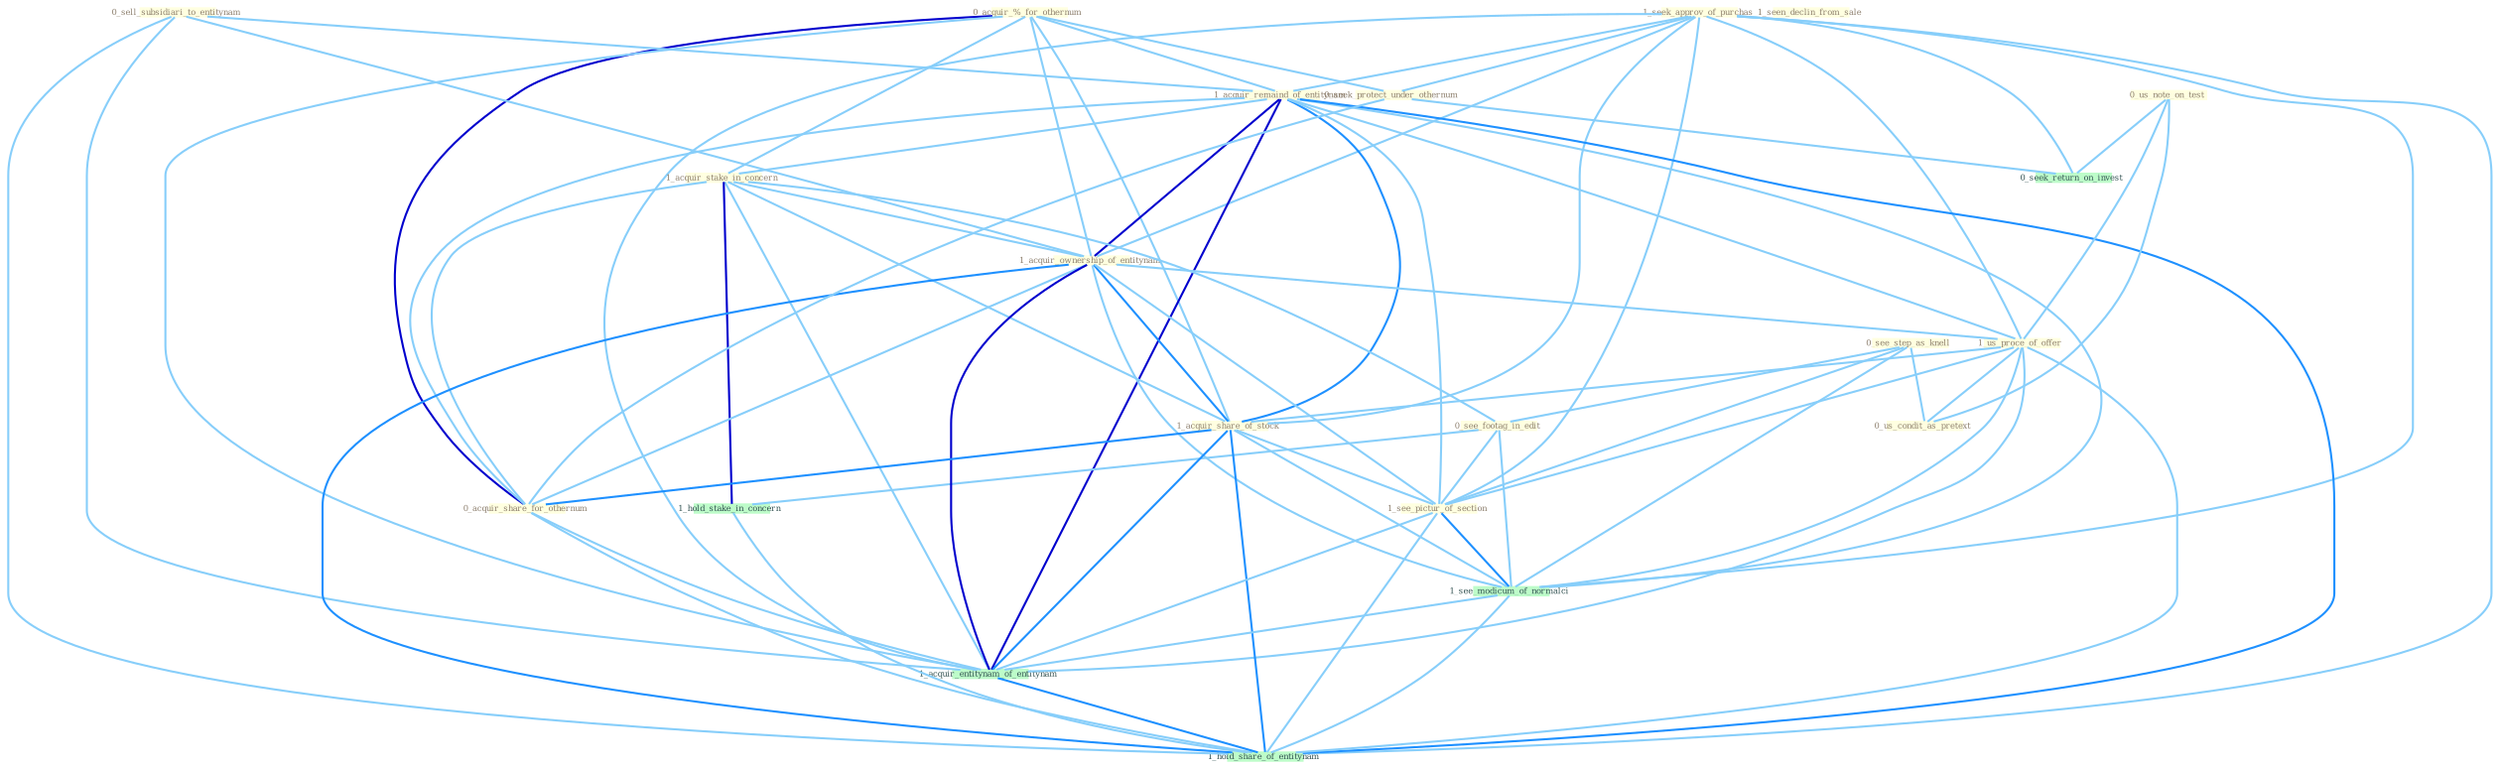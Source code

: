 Graph G{ 
    node
    [shape=polygon,style=filled,width=.5,height=.06,color="#BDFCC9",fixedsize=true,fontsize=4,
    fontcolor="#2f4f4f"];
    {node
    [color="#ffffe0", fontcolor="#8b7d6b"] "1_seek_approv_of_purchas " "0_acquir_%_for_othernum " "0_sell_subsidiari_to_entitynam " "1_acquir_remaind_of_entitynam " "1_acquir_stake_in_concern " "0_us_note_on_test " "0_see_step_as_knell " "0_see_footag_in_edit " "1_acquir_ownership_of_entitynam " "0_seek_protect_under_othernum " "1_us_proce_of_offer " "1_seen_declin_from_sale " "1_acquir_share_of_stock " "0_us_condit_as_pretext " "1_see_pictur_of_section " "0_acquir_share_for_othernum "}
{node [color="#fff0f5", fontcolor="#b22222"]}
edge [color="#B0E2FF"];

	"1_seek_approv_of_purchas " -- "1_acquir_remaind_of_entitynam " [w="1", color="#87cefa" ];
	"1_seek_approv_of_purchas " -- "1_acquir_ownership_of_entitynam " [w="1", color="#87cefa" ];
	"1_seek_approv_of_purchas " -- "0_seek_protect_under_othernum " [w="1", color="#87cefa" ];
	"1_seek_approv_of_purchas " -- "1_us_proce_of_offer " [w="1", color="#87cefa" ];
	"1_seek_approv_of_purchas " -- "1_acquir_share_of_stock " [w="1", color="#87cefa" ];
	"1_seek_approv_of_purchas " -- "1_see_pictur_of_section " [w="1", color="#87cefa" ];
	"1_seek_approv_of_purchas " -- "0_seek_return_on_invest " [w="1", color="#87cefa" ];
	"1_seek_approv_of_purchas " -- "1_see_modicum_of_normalci " [w="1", color="#87cefa" ];
	"1_seek_approv_of_purchas " -- "1_acquir_entitynam_of_entitynam " [w="1", color="#87cefa" ];
	"1_seek_approv_of_purchas " -- "1_hold_share_of_entitynam " [w="1", color="#87cefa" ];
	"0_acquir_%_for_othernum " -- "1_acquir_remaind_of_entitynam " [w="1", color="#87cefa" ];
	"0_acquir_%_for_othernum " -- "1_acquir_stake_in_concern " [w="1", color="#87cefa" ];
	"0_acquir_%_for_othernum " -- "1_acquir_ownership_of_entitynam " [w="1", color="#87cefa" ];
	"0_acquir_%_for_othernum " -- "0_seek_protect_under_othernum " [w="1", color="#87cefa" ];
	"0_acquir_%_for_othernum " -- "1_acquir_share_of_stock " [w="1", color="#87cefa" ];
	"0_acquir_%_for_othernum " -- "0_acquir_share_for_othernum " [w="3", color="#0000cd" , len=0.6];
	"0_acquir_%_for_othernum " -- "1_acquir_entitynam_of_entitynam " [w="1", color="#87cefa" ];
	"0_sell_subsidiari_to_entitynam " -- "1_acquir_remaind_of_entitynam " [w="1", color="#87cefa" ];
	"0_sell_subsidiari_to_entitynam " -- "1_acquir_ownership_of_entitynam " [w="1", color="#87cefa" ];
	"0_sell_subsidiari_to_entitynam " -- "1_acquir_entitynam_of_entitynam " [w="1", color="#87cefa" ];
	"0_sell_subsidiari_to_entitynam " -- "1_hold_share_of_entitynam " [w="1", color="#87cefa" ];
	"1_acquir_remaind_of_entitynam " -- "1_acquir_stake_in_concern " [w="1", color="#87cefa" ];
	"1_acquir_remaind_of_entitynam " -- "1_acquir_ownership_of_entitynam " [w="3", color="#0000cd" , len=0.6];
	"1_acquir_remaind_of_entitynam " -- "1_us_proce_of_offer " [w="1", color="#87cefa" ];
	"1_acquir_remaind_of_entitynam " -- "1_acquir_share_of_stock " [w="2", color="#1e90ff" , len=0.8];
	"1_acquir_remaind_of_entitynam " -- "1_see_pictur_of_section " [w="1", color="#87cefa" ];
	"1_acquir_remaind_of_entitynam " -- "0_acquir_share_for_othernum " [w="1", color="#87cefa" ];
	"1_acquir_remaind_of_entitynam " -- "1_see_modicum_of_normalci " [w="1", color="#87cefa" ];
	"1_acquir_remaind_of_entitynam " -- "1_acquir_entitynam_of_entitynam " [w="3", color="#0000cd" , len=0.6];
	"1_acquir_remaind_of_entitynam " -- "1_hold_share_of_entitynam " [w="2", color="#1e90ff" , len=0.8];
	"1_acquir_stake_in_concern " -- "0_see_footag_in_edit " [w="1", color="#87cefa" ];
	"1_acquir_stake_in_concern " -- "1_acquir_ownership_of_entitynam " [w="1", color="#87cefa" ];
	"1_acquir_stake_in_concern " -- "1_acquir_share_of_stock " [w="1", color="#87cefa" ];
	"1_acquir_stake_in_concern " -- "0_acquir_share_for_othernum " [w="1", color="#87cefa" ];
	"1_acquir_stake_in_concern " -- "1_hold_stake_in_concern " [w="3", color="#0000cd" , len=0.6];
	"1_acquir_stake_in_concern " -- "1_acquir_entitynam_of_entitynam " [w="1", color="#87cefa" ];
	"0_us_note_on_test " -- "1_us_proce_of_offer " [w="1", color="#87cefa" ];
	"0_us_note_on_test " -- "0_us_condit_as_pretext " [w="1", color="#87cefa" ];
	"0_us_note_on_test " -- "0_seek_return_on_invest " [w="1", color="#87cefa" ];
	"0_see_step_as_knell " -- "0_see_footag_in_edit " [w="1", color="#87cefa" ];
	"0_see_step_as_knell " -- "0_us_condit_as_pretext " [w="1", color="#87cefa" ];
	"0_see_step_as_knell " -- "1_see_pictur_of_section " [w="1", color="#87cefa" ];
	"0_see_step_as_knell " -- "1_see_modicum_of_normalci " [w="1", color="#87cefa" ];
	"0_see_footag_in_edit " -- "1_see_pictur_of_section " [w="1", color="#87cefa" ];
	"0_see_footag_in_edit " -- "1_hold_stake_in_concern " [w="1", color="#87cefa" ];
	"0_see_footag_in_edit " -- "1_see_modicum_of_normalci " [w="1", color="#87cefa" ];
	"1_acquir_ownership_of_entitynam " -- "1_us_proce_of_offer " [w="1", color="#87cefa" ];
	"1_acquir_ownership_of_entitynam " -- "1_acquir_share_of_stock " [w="2", color="#1e90ff" , len=0.8];
	"1_acquir_ownership_of_entitynam " -- "1_see_pictur_of_section " [w="1", color="#87cefa" ];
	"1_acquir_ownership_of_entitynam " -- "0_acquir_share_for_othernum " [w="1", color="#87cefa" ];
	"1_acquir_ownership_of_entitynam " -- "1_see_modicum_of_normalci " [w="1", color="#87cefa" ];
	"1_acquir_ownership_of_entitynam " -- "1_acquir_entitynam_of_entitynam " [w="3", color="#0000cd" , len=0.6];
	"1_acquir_ownership_of_entitynam " -- "1_hold_share_of_entitynam " [w="2", color="#1e90ff" , len=0.8];
	"0_seek_protect_under_othernum " -- "0_acquir_share_for_othernum " [w="1", color="#87cefa" ];
	"0_seek_protect_under_othernum " -- "0_seek_return_on_invest " [w="1", color="#87cefa" ];
	"1_us_proce_of_offer " -- "1_acquir_share_of_stock " [w="1", color="#87cefa" ];
	"1_us_proce_of_offer " -- "0_us_condit_as_pretext " [w="1", color="#87cefa" ];
	"1_us_proce_of_offer " -- "1_see_pictur_of_section " [w="1", color="#87cefa" ];
	"1_us_proce_of_offer " -- "1_see_modicum_of_normalci " [w="1", color="#87cefa" ];
	"1_us_proce_of_offer " -- "1_acquir_entitynam_of_entitynam " [w="1", color="#87cefa" ];
	"1_us_proce_of_offer " -- "1_hold_share_of_entitynam " [w="1", color="#87cefa" ];
	"1_acquir_share_of_stock " -- "1_see_pictur_of_section " [w="1", color="#87cefa" ];
	"1_acquir_share_of_stock " -- "0_acquir_share_for_othernum " [w="2", color="#1e90ff" , len=0.8];
	"1_acquir_share_of_stock " -- "1_see_modicum_of_normalci " [w="1", color="#87cefa" ];
	"1_acquir_share_of_stock " -- "1_acquir_entitynam_of_entitynam " [w="2", color="#1e90ff" , len=0.8];
	"1_acquir_share_of_stock " -- "1_hold_share_of_entitynam " [w="2", color="#1e90ff" , len=0.8];
	"1_see_pictur_of_section " -- "1_see_modicum_of_normalci " [w="2", color="#1e90ff" , len=0.8];
	"1_see_pictur_of_section " -- "1_acquir_entitynam_of_entitynam " [w="1", color="#87cefa" ];
	"1_see_pictur_of_section " -- "1_hold_share_of_entitynam " [w="1", color="#87cefa" ];
	"0_acquir_share_for_othernum " -- "1_acquir_entitynam_of_entitynam " [w="1", color="#87cefa" ];
	"0_acquir_share_for_othernum " -- "1_hold_share_of_entitynam " [w="1", color="#87cefa" ];
	"1_hold_stake_in_concern " -- "1_hold_share_of_entitynam " [w="1", color="#87cefa" ];
	"1_see_modicum_of_normalci " -- "1_acquir_entitynam_of_entitynam " [w="1", color="#87cefa" ];
	"1_see_modicum_of_normalci " -- "1_hold_share_of_entitynam " [w="1", color="#87cefa" ];
	"1_acquir_entitynam_of_entitynam " -- "1_hold_share_of_entitynam " [w="2", color="#1e90ff" , len=0.8];
}
